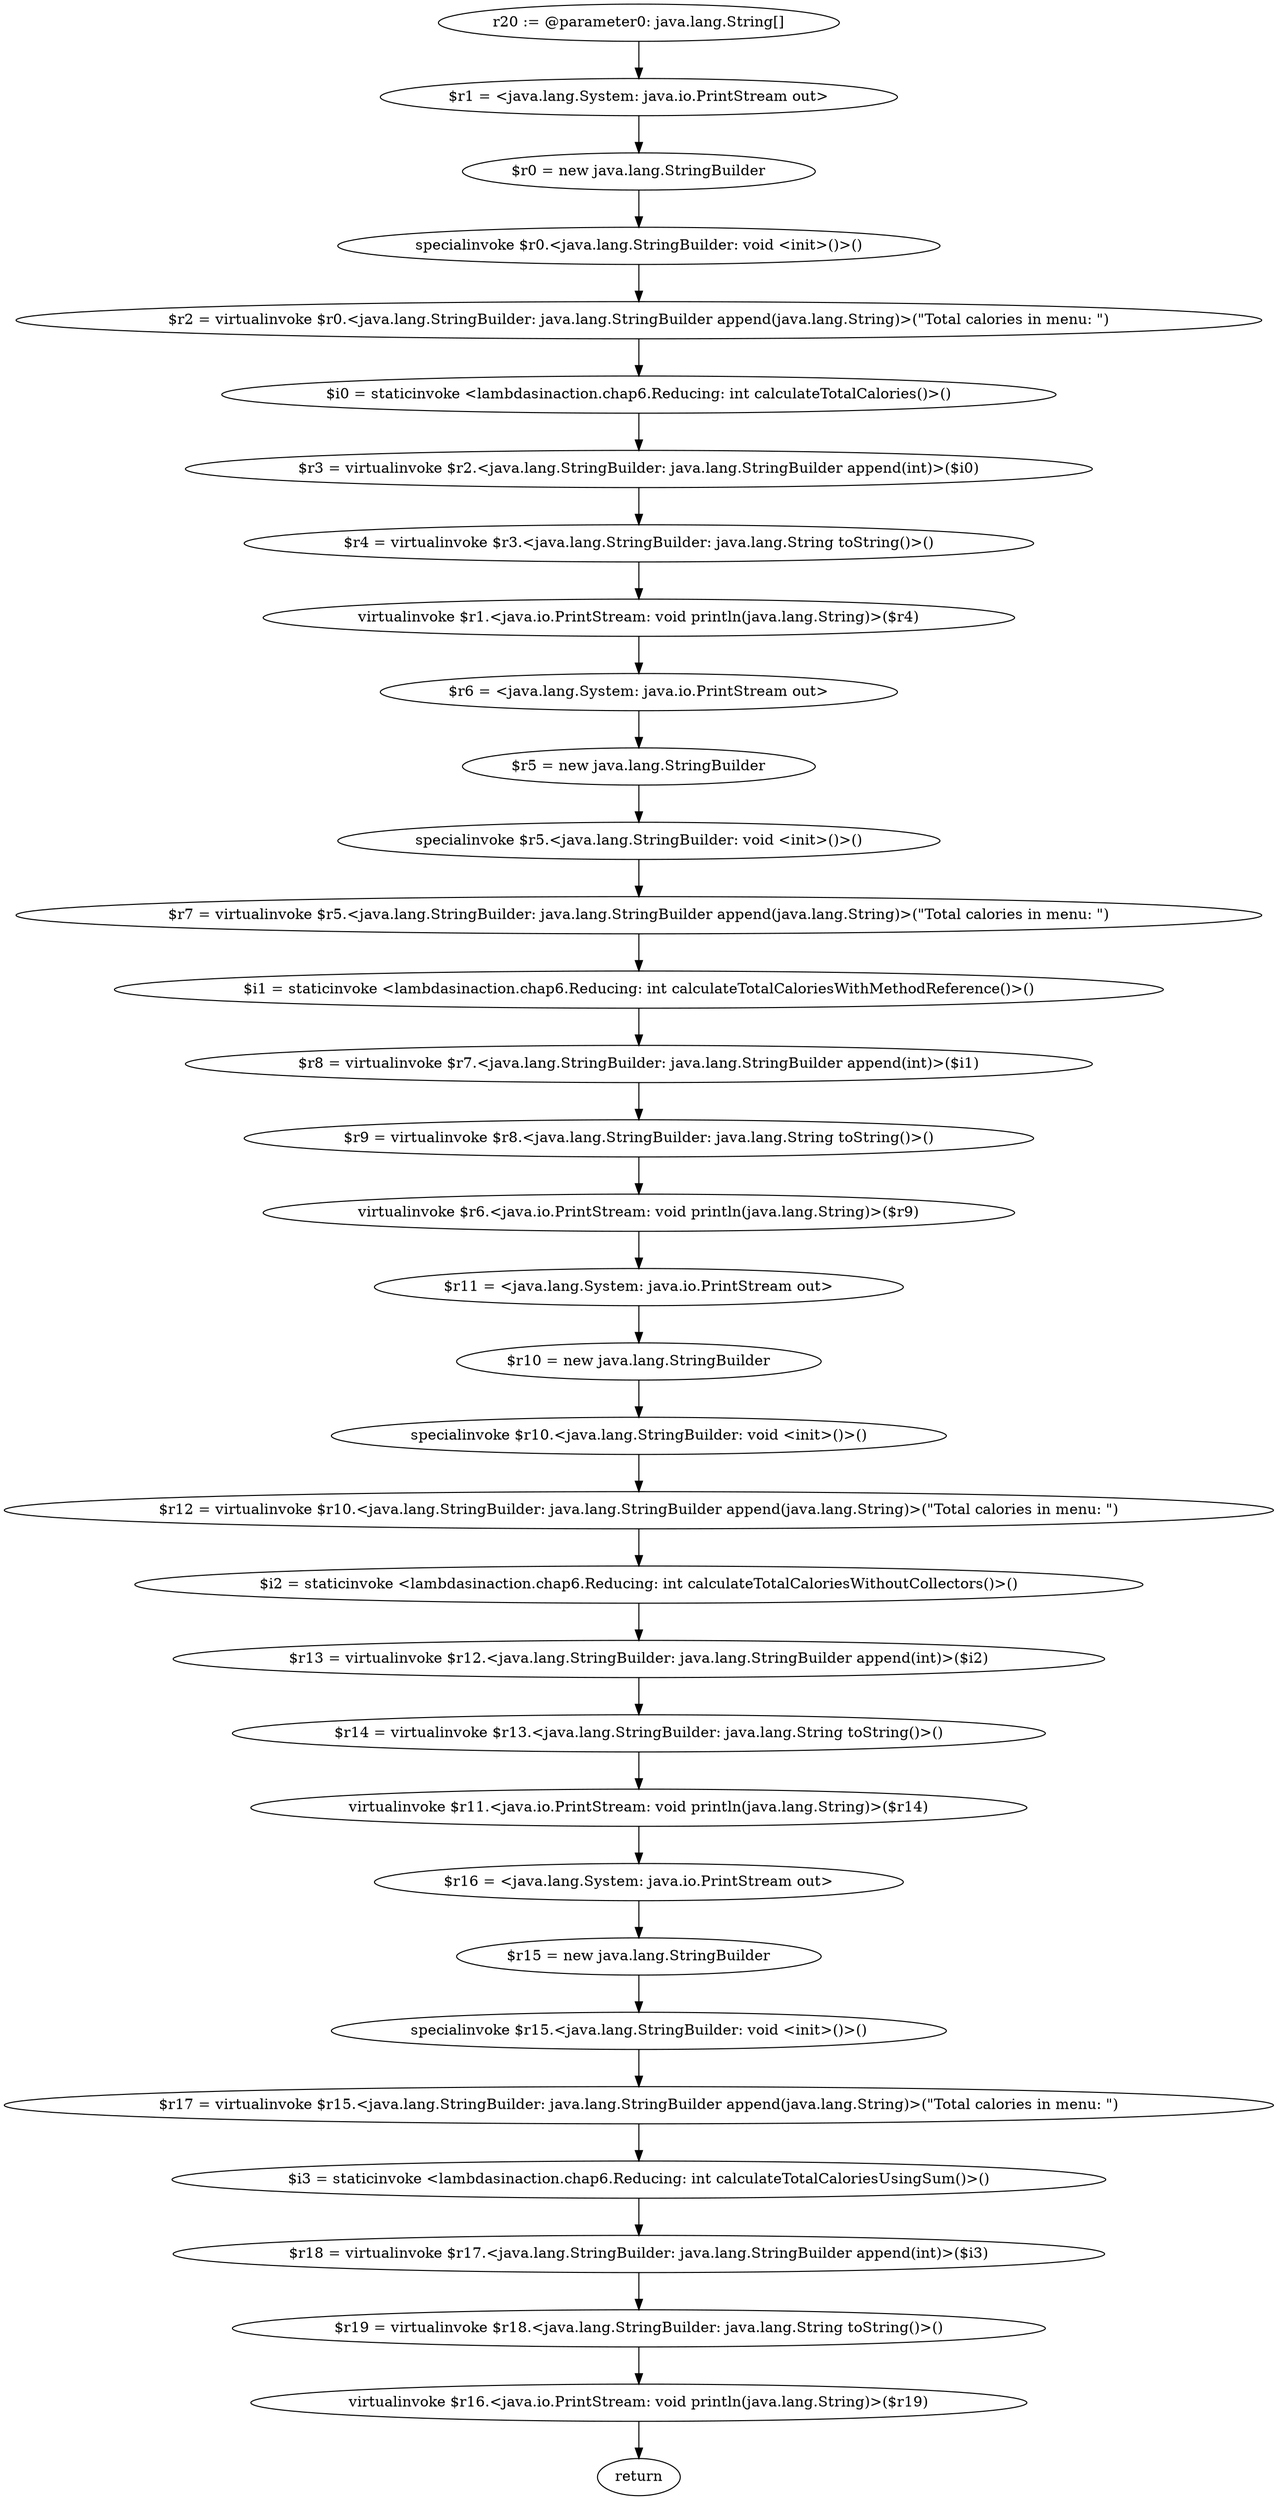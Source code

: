 digraph "unitGraph" {
    "r20 := @parameter0: java.lang.String[]"
    "$r1 = <java.lang.System: java.io.PrintStream out>"
    "$r0 = new java.lang.StringBuilder"
    "specialinvoke $r0.<java.lang.StringBuilder: void <init>()>()"
    "$r2 = virtualinvoke $r0.<java.lang.StringBuilder: java.lang.StringBuilder append(java.lang.String)>(\"Total calories in menu: \")"
    "$i0 = staticinvoke <lambdasinaction.chap6.Reducing: int calculateTotalCalories()>()"
    "$r3 = virtualinvoke $r2.<java.lang.StringBuilder: java.lang.StringBuilder append(int)>($i0)"
    "$r4 = virtualinvoke $r3.<java.lang.StringBuilder: java.lang.String toString()>()"
    "virtualinvoke $r1.<java.io.PrintStream: void println(java.lang.String)>($r4)"
    "$r6 = <java.lang.System: java.io.PrintStream out>"
    "$r5 = new java.lang.StringBuilder"
    "specialinvoke $r5.<java.lang.StringBuilder: void <init>()>()"
    "$r7 = virtualinvoke $r5.<java.lang.StringBuilder: java.lang.StringBuilder append(java.lang.String)>(\"Total calories in menu: \")"
    "$i1 = staticinvoke <lambdasinaction.chap6.Reducing: int calculateTotalCaloriesWithMethodReference()>()"
    "$r8 = virtualinvoke $r7.<java.lang.StringBuilder: java.lang.StringBuilder append(int)>($i1)"
    "$r9 = virtualinvoke $r8.<java.lang.StringBuilder: java.lang.String toString()>()"
    "virtualinvoke $r6.<java.io.PrintStream: void println(java.lang.String)>($r9)"
    "$r11 = <java.lang.System: java.io.PrintStream out>"
    "$r10 = new java.lang.StringBuilder"
    "specialinvoke $r10.<java.lang.StringBuilder: void <init>()>()"
    "$r12 = virtualinvoke $r10.<java.lang.StringBuilder: java.lang.StringBuilder append(java.lang.String)>(\"Total calories in menu: \")"
    "$i2 = staticinvoke <lambdasinaction.chap6.Reducing: int calculateTotalCaloriesWithoutCollectors()>()"
    "$r13 = virtualinvoke $r12.<java.lang.StringBuilder: java.lang.StringBuilder append(int)>($i2)"
    "$r14 = virtualinvoke $r13.<java.lang.StringBuilder: java.lang.String toString()>()"
    "virtualinvoke $r11.<java.io.PrintStream: void println(java.lang.String)>($r14)"
    "$r16 = <java.lang.System: java.io.PrintStream out>"
    "$r15 = new java.lang.StringBuilder"
    "specialinvoke $r15.<java.lang.StringBuilder: void <init>()>()"
    "$r17 = virtualinvoke $r15.<java.lang.StringBuilder: java.lang.StringBuilder append(java.lang.String)>(\"Total calories in menu: \")"
    "$i3 = staticinvoke <lambdasinaction.chap6.Reducing: int calculateTotalCaloriesUsingSum()>()"
    "$r18 = virtualinvoke $r17.<java.lang.StringBuilder: java.lang.StringBuilder append(int)>($i3)"
    "$r19 = virtualinvoke $r18.<java.lang.StringBuilder: java.lang.String toString()>()"
    "virtualinvoke $r16.<java.io.PrintStream: void println(java.lang.String)>($r19)"
    "return"
    "r20 := @parameter0: java.lang.String[]"->"$r1 = <java.lang.System: java.io.PrintStream out>";
    "$r1 = <java.lang.System: java.io.PrintStream out>"->"$r0 = new java.lang.StringBuilder";
    "$r0 = new java.lang.StringBuilder"->"specialinvoke $r0.<java.lang.StringBuilder: void <init>()>()";
    "specialinvoke $r0.<java.lang.StringBuilder: void <init>()>()"->"$r2 = virtualinvoke $r0.<java.lang.StringBuilder: java.lang.StringBuilder append(java.lang.String)>(\"Total calories in menu: \")";
    "$r2 = virtualinvoke $r0.<java.lang.StringBuilder: java.lang.StringBuilder append(java.lang.String)>(\"Total calories in menu: \")"->"$i0 = staticinvoke <lambdasinaction.chap6.Reducing: int calculateTotalCalories()>()";
    "$i0 = staticinvoke <lambdasinaction.chap6.Reducing: int calculateTotalCalories()>()"->"$r3 = virtualinvoke $r2.<java.lang.StringBuilder: java.lang.StringBuilder append(int)>($i0)";
    "$r3 = virtualinvoke $r2.<java.lang.StringBuilder: java.lang.StringBuilder append(int)>($i0)"->"$r4 = virtualinvoke $r3.<java.lang.StringBuilder: java.lang.String toString()>()";
    "$r4 = virtualinvoke $r3.<java.lang.StringBuilder: java.lang.String toString()>()"->"virtualinvoke $r1.<java.io.PrintStream: void println(java.lang.String)>($r4)";
    "virtualinvoke $r1.<java.io.PrintStream: void println(java.lang.String)>($r4)"->"$r6 = <java.lang.System: java.io.PrintStream out>";
    "$r6 = <java.lang.System: java.io.PrintStream out>"->"$r5 = new java.lang.StringBuilder";
    "$r5 = new java.lang.StringBuilder"->"specialinvoke $r5.<java.lang.StringBuilder: void <init>()>()";
    "specialinvoke $r5.<java.lang.StringBuilder: void <init>()>()"->"$r7 = virtualinvoke $r5.<java.lang.StringBuilder: java.lang.StringBuilder append(java.lang.String)>(\"Total calories in menu: \")";
    "$r7 = virtualinvoke $r5.<java.lang.StringBuilder: java.lang.StringBuilder append(java.lang.String)>(\"Total calories in menu: \")"->"$i1 = staticinvoke <lambdasinaction.chap6.Reducing: int calculateTotalCaloriesWithMethodReference()>()";
    "$i1 = staticinvoke <lambdasinaction.chap6.Reducing: int calculateTotalCaloriesWithMethodReference()>()"->"$r8 = virtualinvoke $r7.<java.lang.StringBuilder: java.lang.StringBuilder append(int)>($i1)";
    "$r8 = virtualinvoke $r7.<java.lang.StringBuilder: java.lang.StringBuilder append(int)>($i1)"->"$r9 = virtualinvoke $r8.<java.lang.StringBuilder: java.lang.String toString()>()";
    "$r9 = virtualinvoke $r8.<java.lang.StringBuilder: java.lang.String toString()>()"->"virtualinvoke $r6.<java.io.PrintStream: void println(java.lang.String)>($r9)";
    "virtualinvoke $r6.<java.io.PrintStream: void println(java.lang.String)>($r9)"->"$r11 = <java.lang.System: java.io.PrintStream out>";
    "$r11 = <java.lang.System: java.io.PrintStream out>"->"$r10 = new java.lang.StringBuilder";
    "$r10 = new java.lang.StringBuilder"->"specialinvoke $r10.<java.lang.StringBuilder: void <init>()>()";
    "specialinvoke $r10.<java.lang.StringBuilder: void <init>()>()"->"$r12 = virtualinvoke $r10.<java.lang.StringBuilder: java.lang.StringBuilder append(java.lang.String)>(\"Total calories in menu: \")";
    "$r12 = virtualinvoke $r10.<java.lang.StringBuilder: java.lang.StringBuilder append(java.lang.String)>(\"Total calories in menu: \")"->"$i2 = staticinvoke <lambdasinaction.chap6.Reducing: int calculateTotalCaloriesWithoutCollectors()>()";
    "$i2 = staticinvoke <lambdasinaction.chap6.Reducing: int calculateTotalCaloriesWithoutCollectors()>()"->"$r13 = virtualinvoke $r12.<java.lang.StringBuilder: java.lang.StringBuilder append(int)>($i2)";
    "$r13 = virtualinvoke $r12.<java.lang.StringBuilder: java.lang.StringBuilder append(int)>($i2)"->"$r14 = virtualinvoke $r13.<java.lang.StringBuilder: java.lang.String toString()>()";
    "$r14 = virtualinvoke $r13.<java.lang.StringBuilder: java.lang.String toString()>()"->"virtualinvoke $r11.<java.io.PrintStream: void println(java.lang.String)>($r14)";
    "virtualinvoke $r11.<java.io.PrintStream: void println(java.lang.String)>($r14)"->"$r16 = <java.lang.System: java.io.PrintStream out>";
    "$r16 = <java.lang.System: java.io.PrintStream out>"->"$r15 = new java.lang.StringBuilder";
    "$r15 = new java.lang.StringBuilder"->"specialinvoke $r15.<java.lang.StringBuilder: void <init>()>()";
    "specialinvoke $r15.<java.lang.StringBuilder: void <init>()>()"->"$r17 = virtualinvoke $r15.<java.lang.StringBuilder: java.lang.StringBuilder append(java.lang.String)>(\"Total calories in menu: \")";
    "$r17 = virtualinvoke $r15.<java.lang.StringBuilder: java.lang.StringBuilder append(java.lang.String)>(\"Total calories in menu: \")"->"$i3 = staticinvoke <lambdasinaction.chap6.Reducing: int calculateTotalCaloriesUsingSum()>()";
    "$i3 = staticinvoke <lambdasinaction.chap6.Reducing: int calculateTotalCaloriesUsingSum()>()"->"$r18 = virtualinvoke $r17.<java.lang.StringBuilder: java.lang.StringBuilder append(int)>($i3)";
    "$r18 = virtualinvoke $r17.<java.lang.StringBuilder: java.lang.StringBuilder append(int)>($i3)"->"$r19 = virtualinvoke $r18.<java.lang.StringBuilder: java.lang.String toString()>()";
    "$r19 = virtualinvoke $r18.<java.lang.StringBuilder: java.lang.String toString()>()"->"virtualinvoke $r16.<java.io.PrintStream: void println(java.lang.String)>($r19)";
    "virtualinvoke $r16.<java.io.PrintStream: void println(java.lang.String)>($r19)"->"return";
}
